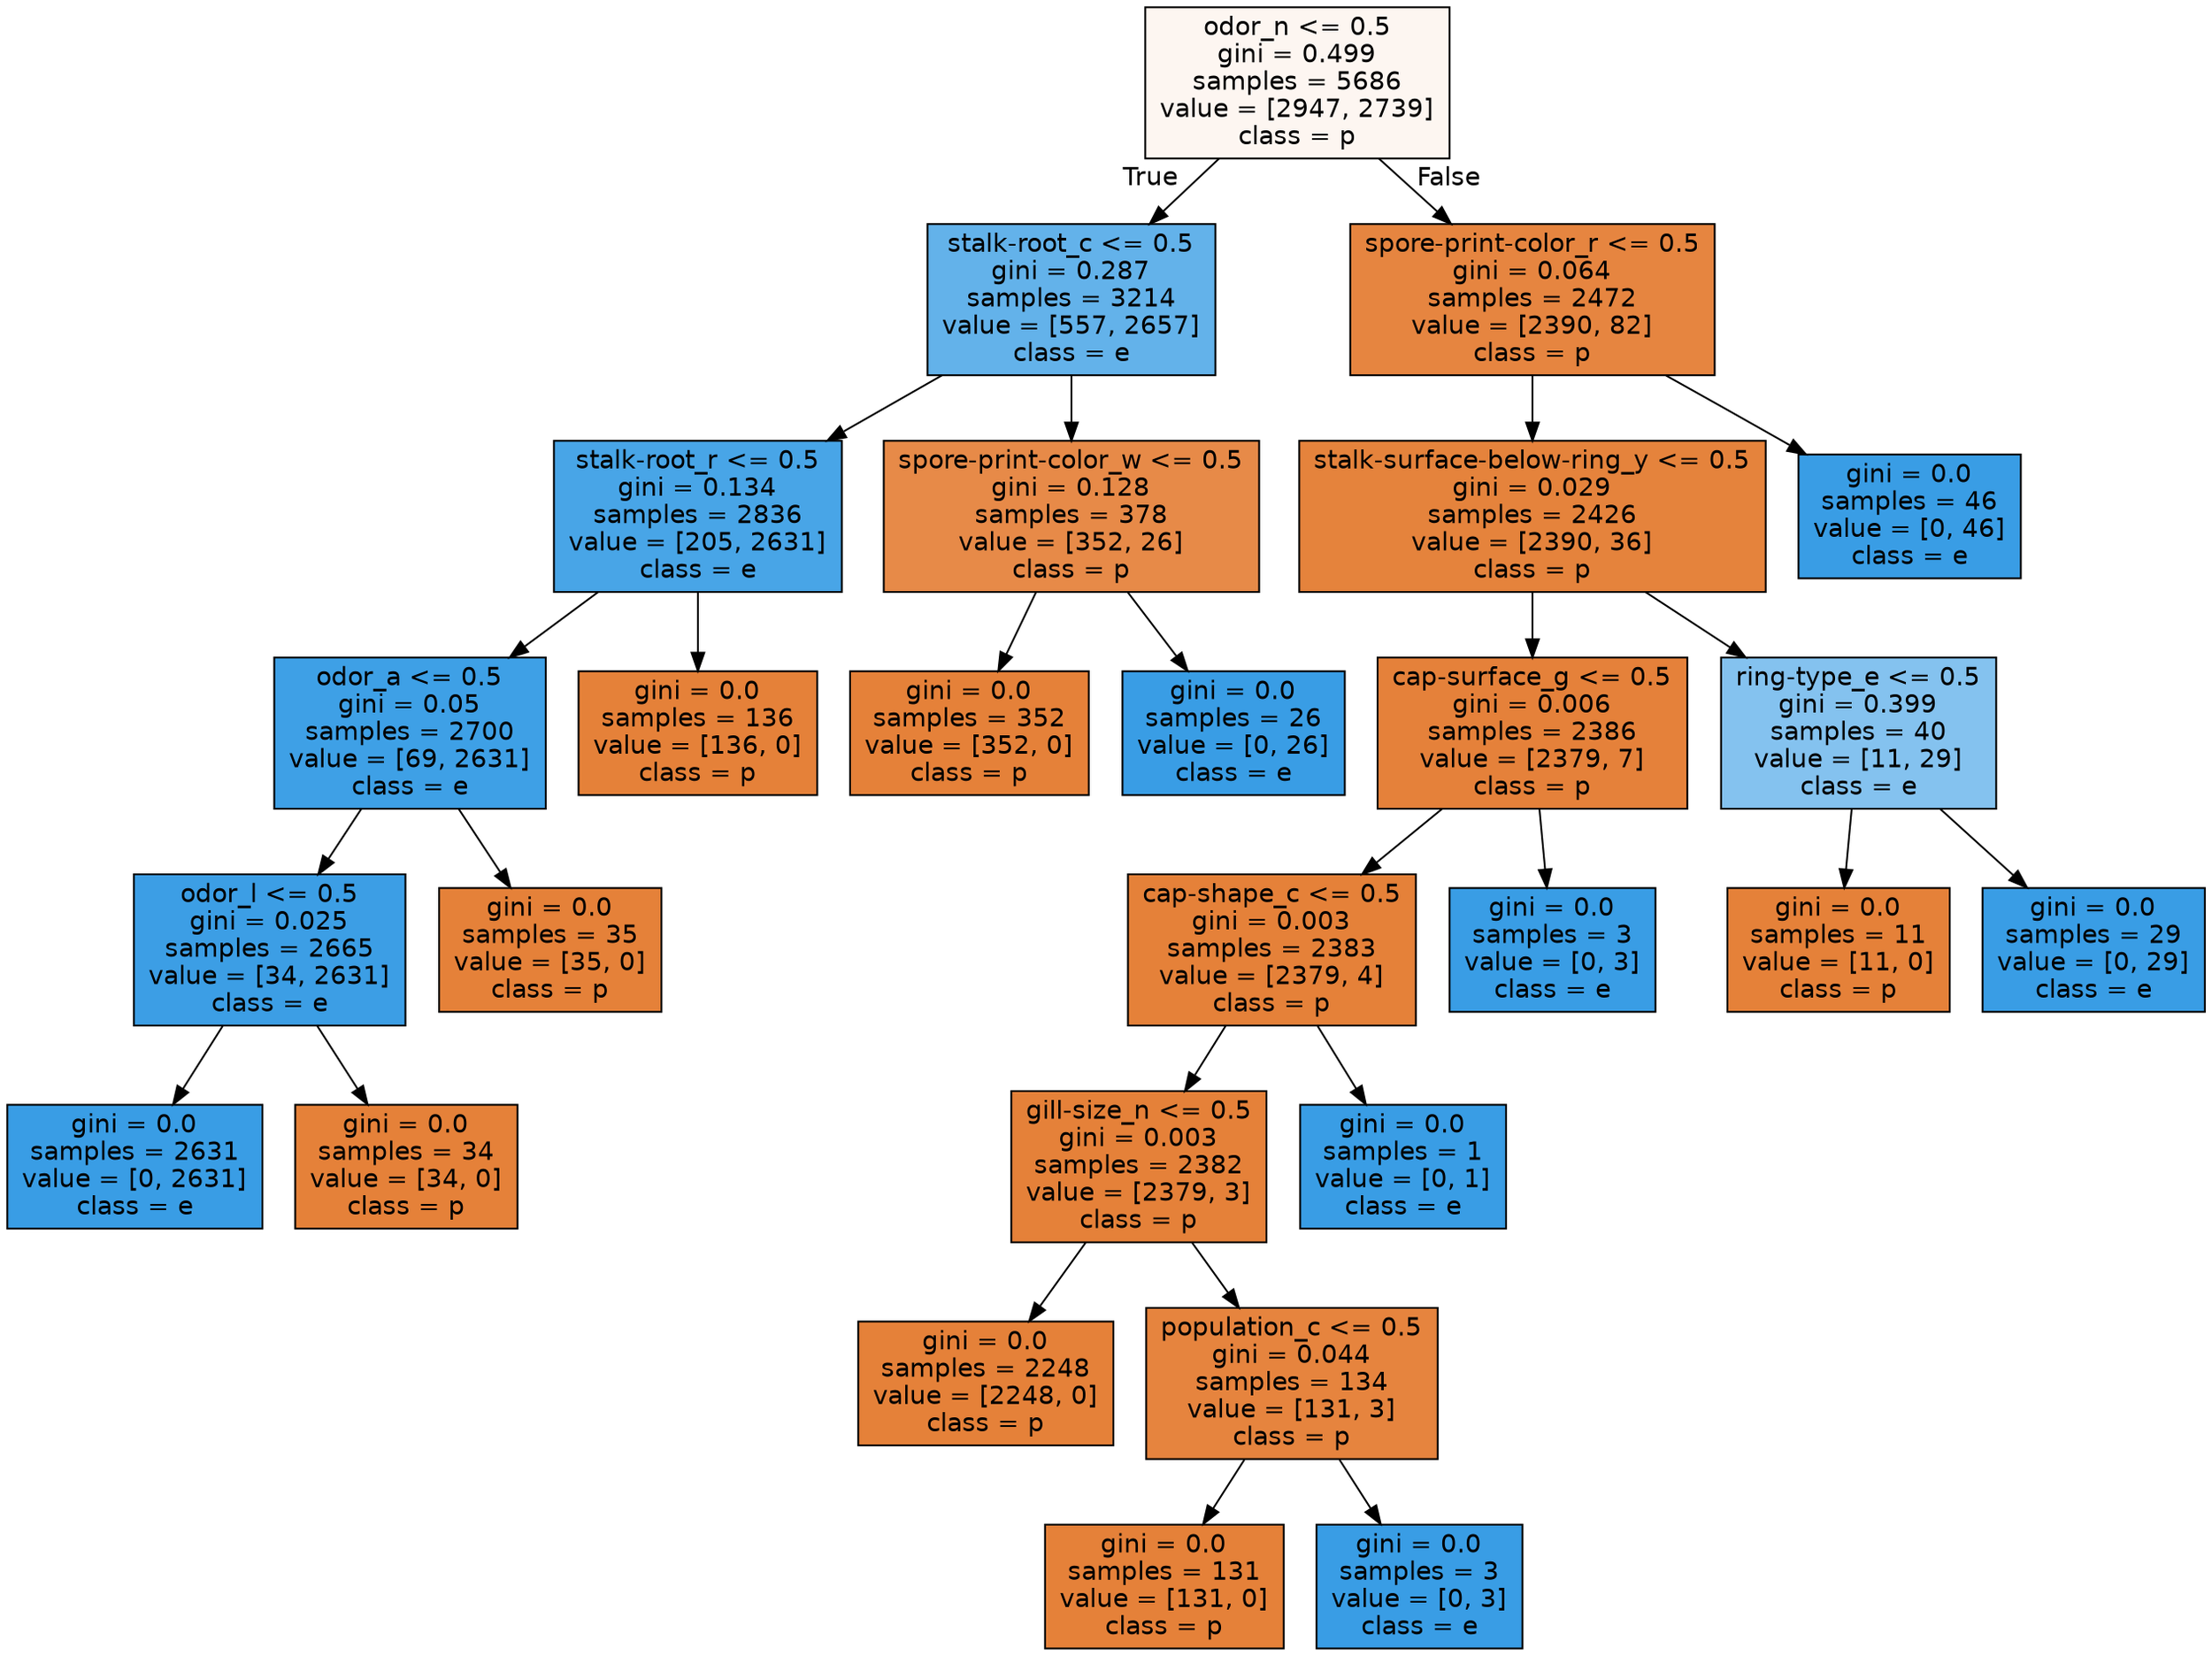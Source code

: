 digraph Tree {
node [shape=box, style="filled", color="black", fontname="helvetica"] ;
edge [fontname="helvetica"] ;
0 [label="odor_n <= 0.5\ngini = 0.499\nsamples = 5686\nvalue = [2947, 2739]\nclass = p", fillcolor="#fdf6f1"] ;
1 [label="stalk-root_c <= 0.5\ngini = 0.287\nsamples = 3214\nvalue = [557, 2657]\nclass = e", fillcolor="#63b2ea"] ;
0 -> 1 [labeldistance=2.5, labelangle=45, headlabel="True"] ;
2 [label="stalk-root_r <= 0.5\ngini = 0.134\nsamples = 2836\nvalue = [205, 2631]\nclass = e", fillcolor="#48a5e7"] ;
1 -> 2 ;
3 [label="odor_a <= 0.5\ngini = 0.05\nsamples = 2700\nvalue = [69, 2631]\nclass = e", fillcolor="#3ea0e6"] ;
2 -> 3 ;
4 [label="odor_l <= 0.5\ngini = 0.025\nsamples = 2665\nvalue = [34, 2631]\nclass = e", fillcolor="#3c9ee5"] ;
3 -> 4 ;
5 [label="gini = 0.0\nsamples = 2631\nvalue = [0, 2631]\nclass = e", fillcolor="#399de5"] ;
4 -> 5 ;
6 [label="gini = 0.0\nsamples = 34\nvalue = [34, 0]\nclass = p", fillcolor="#e58139"] ;
4 -> 6 ;
7 [label="gini = 0.0\nsamples = 35\nvalue = [35, 0]\nclass = p", fillcolor="#e58139"] ;
3 -> 7 ;
8 [label="gini = 0.0\nsamples = 136\nvalue = [136, 0]\nclass = p", fillcolor="#e58139"] ;
2 -> 8 ;
9 [label="spore-print-color_w <= 0.5\ngini = 0.128\nsamples = 378\nvalue = [352, 26]\nclass = p", fillcolor="#e78a48"] ;
1 -> 9 ;
10 [label="gini = 0.0\nsamples = 352\nvalue = [352, 0]\nclass = p", fillcolor="#e58139"] ;
9 -> 10 ;
11 [label="gini = 0.0\nsamples = 26\nvalue = [0, 26]\nclass = e", fillcolor="#399de5"] ;
9 -> 11 ;
12 [label="spore-print-color_r <= 0.5\ngini = 0.064\nsamples = 2472\nvalue = [2390, 82]\nclass = p", fillcolor="#e68540"] ;
0 -> 12 [labeldistance=2.5, labelangle=-45, headlabel="False"] ;
13 [label="stalk-surface-below-ring_y <= 0.5\ngini = 0.029\nsamples = 2426\nvalue = [2390, 36]\nclass = p", fillcolor="#e5833c"] ;
12 -> 13 ;
14 [label="cap-surface_g <= 0.5\ngini = 0.006\nsamples = 2386\nvalue = [2379, 7]\nclass = p", fillcolor="#e5813a"] ;
13 -> 14 ;
15 [label="cap-shape_c <= 0.5\ngini = 0.003\nsamples = 2383\nvalue = [2379, 4]\nclass = p", fillcolor="#e58139"] ;
14 -> 15 ;
16 [label="gill-size_n <= 0.5\ngini = 0.003\nsamples = 2382\nvalue = [2379, 3]\nclass = p", fillcolor="#e58139"] ;
15 -> 16 ;
17 [label="gini = 0.0\nsamples = 2248\nvalue = [2248, 0]\nclass = p", fillcolor="#e58139"] ;
16 -> 17 ;
18 [label="population_c <= 0.5\ngini = 0.044\nsamples = 134\nvalue = [131, 3]\nclass = p", fillcolor="#e6843e"] ;
16 -> 18 ;
19 [label="gini = 0.0\nsamples = 131\nvalue = [131, 0]\nclass = p", fillcolor="#e58139"] ;
18 -> 19 ;
20 [label="gini = 0.0\nsamples = 3\nvalue = [0, 3]\nclass = e", fillcolor="#399de5"] ;
18 -> 20 ;
21 [label="gini = 0.0\nsamples = 1\nvalue = [0, 1]\nclass = e", fillcolor="#399de5"] ;
15 -> 21 ;
22 [label="gini = 0.0\nsamples = 3\nvalue = [0, 3]\nclass = e", fillcolor="#399de5"] ;
14 -> 22 ;
23 [label="ring-type_e <= 0.5\ngini = 0.399\nsamples = 40\nvalue = [11, 29]\nclass = e", fillcolor="#84c2ef"] ;
13 -> 23 ;
24 [label="gini = 0.0\nsamples = 11\nvalue = [11, 0]\nclass = p", fillcolor="#e58139"] ;
23 -> 24 ;
25 [label="gini = 0.0\nsamples = 29\nvalue = [0, 29]\nclass = e", fillcolor="#399de5"] ;
23 -> 25 ;
26 [label="gini = 0.0\nsamples = 46\nvalue = [0, 46]\nclass = e", fillcolor="#399de5"] ;
12 -> 26 ;
}